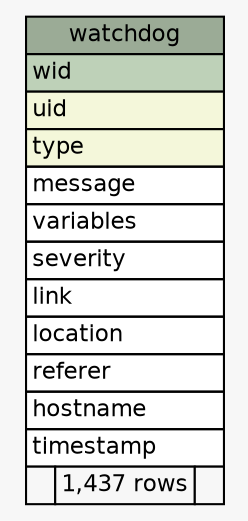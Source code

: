 // dot 2.30.1 on Mac OS X 10.8.3
// SchemaSpy rev 590
digraph "watchdog" {
  graph [
    rankdir="RL"
    bgcolor="#f7f7f7"
    nodesep="0.18"
    ranksep="0.46"
    fontname="Helvetica"
    fontsize="11"
  ];
  node [
    fontname="Helvetica"
    fontsize="11"
    shape="plaintext"
  ];
  edge [
    arrowsize="0.8"
  ];
  "watchdog" [
    label=<
    <TABLE BORDER="0" CELLBORDER="1" CELLSPACING="0" BGCOLOR="#ffffff">
      <TR><TD COLSPAN="3" BGCOLOR="#9bab96" ALIGN="CENTER">watchdog</TD></TR>
      <TR><TD PORT="wid" COLSPAN="3" BGCOLOR="#bed1b8" ALIGN="LEFT">wid</TD></TR>
      <TR><TD PORT="uid" COLSPAN="3" BGCOLOR="#f4f7da" ALIGN="LEFT">uid</TD></TR>
      <TR><TD PORT="type" COLSPAN="3" BGCOLOR="#f4f7da" ALIGN="LEFT">type</TD></TR>
      <TR><TD PORT="message" COLSPAN="3" ALIGN="LEFT">message</TD></TR>
      <TR><TD PORT="variables" COLSPAN="3" ALIGN="LEFT">variables</TD></TR>
      <TR><TD PORT="severity" COLSPAN="3" ALIGN="LEFT">severity</TD></TR>
      <TR><TD PORT="link" COLSPAN="3" ALIGN="LEFT">link</TD></TR>
      <TR><TD PORT="location" COLSPAN="3" ALIGN="LEFT">location</TD></TR>
      <TR><TD PORT="referer" COLSPAN="3" ALIGN="LEFT">referer</TD></TR>
      <TR><TD PORT="hostname" COLSPAN="3" ALIGN="LEFT">hostname</TD></TR>
      <TR><TD PORT="timestamp" COLSPAN="3" ALIGN="LEFT">timestamp</TD></TR>
      <TR><TD ALIGN="LEFT" BGCOLOR="#f7f7f7">  </TD><TD ALIGN="RIGHT" BGCOLOR="#f7f7f7">1,437 rows</TD><TD ALIGN="RIGHT" BGCOLOR="#f7f7f7">  </TD></TR>
    </TABLE>>
    URL="tables/watchdog.html"
    tooltip="watchdog"
  ];
}
